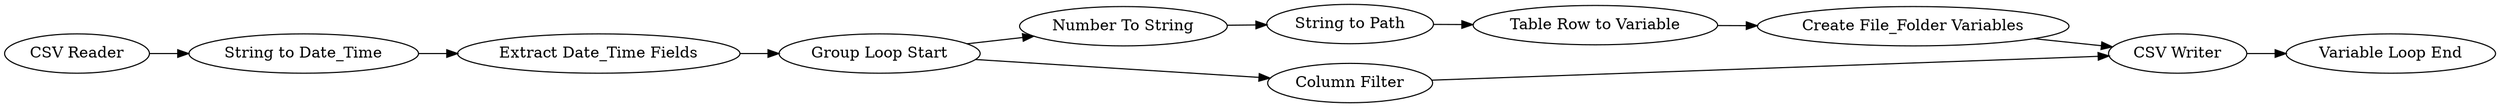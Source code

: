 digraph {
	22 -> 24
	21 -> 23
	19 -> 21
	18 -> 17
	17 -> 19
	19 -> 26
	24 -> 25
	23 -> 20
	16 -> 18
	20 -> 22
	26 -> 24
	16 [label="CSV Reader"]
	24 [label="CSV Writer"]
	20 [label="Table Row to Variable"]
	22 [label="Create File_Folder Variables"]
	23 [label="String to Path"]
	21 [label="Number To String"]
	18 [label="String to Date_Time"]
	26 [label="Column Filter"]
	25 [label="Variable Loop End"]
	17 [label="Extract Date_Time Fields"]
	19 [label="Group Loop Start"]
	rankdir=LR
}
